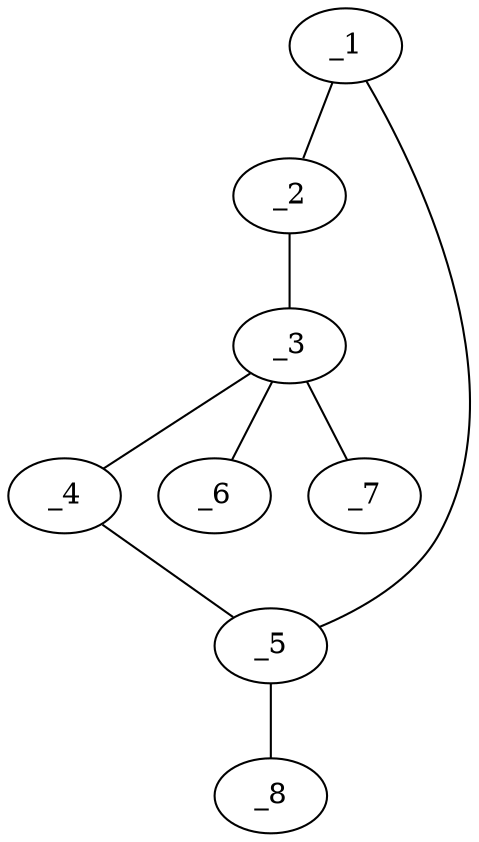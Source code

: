 graph molid648146 {
	_1	 [charge=0,
		chem=1,
		symbol="C  ",
		x="3.5878",
		y="-0.7694"];
	_2	 [charge=0,
		chem=4,
		symbol="N  ",
		x="3.8968",
		y="0.1816"];
	_1 -- _2	 [valence=1];
	_5	 [charge=0,
		chem=1,
		symbol="C  ",
		x="2.5878",
		y="-0.7694"];
	_1 -- _5	 [valence=1];
	_3	 [charge=0,
		chem=5,
		symbol="S  ",
		x="3.0878",
		y="0.7694"];
	_2 -- _3	 [valence=1];
	_4	 [charge=0,
		chem=4,
		symbol="N  ",
		x="2.2788",
		y="0.1816"];
	_3 -- _4	 [valence=1];
	_6	 [charge=0,
		chem=2,
		symbol="O  ",
		x="2.5",
		y="1.5784"];
	_3 -- _6	 [valence=2];
	_7	 [charge=0,
		chem=2,
		symbol="O  ",
		x="3.6756",
		y="1.5784"];
	_3 -- _7	 [valence=2];
	_4 -- _5	 [valence=1];
	_8	 [charge=0,
		chem=2,
		symbol="O  ",
		x=2,
		y="-1.5784"];
	_5 -- _8	 [valence=2];
}
